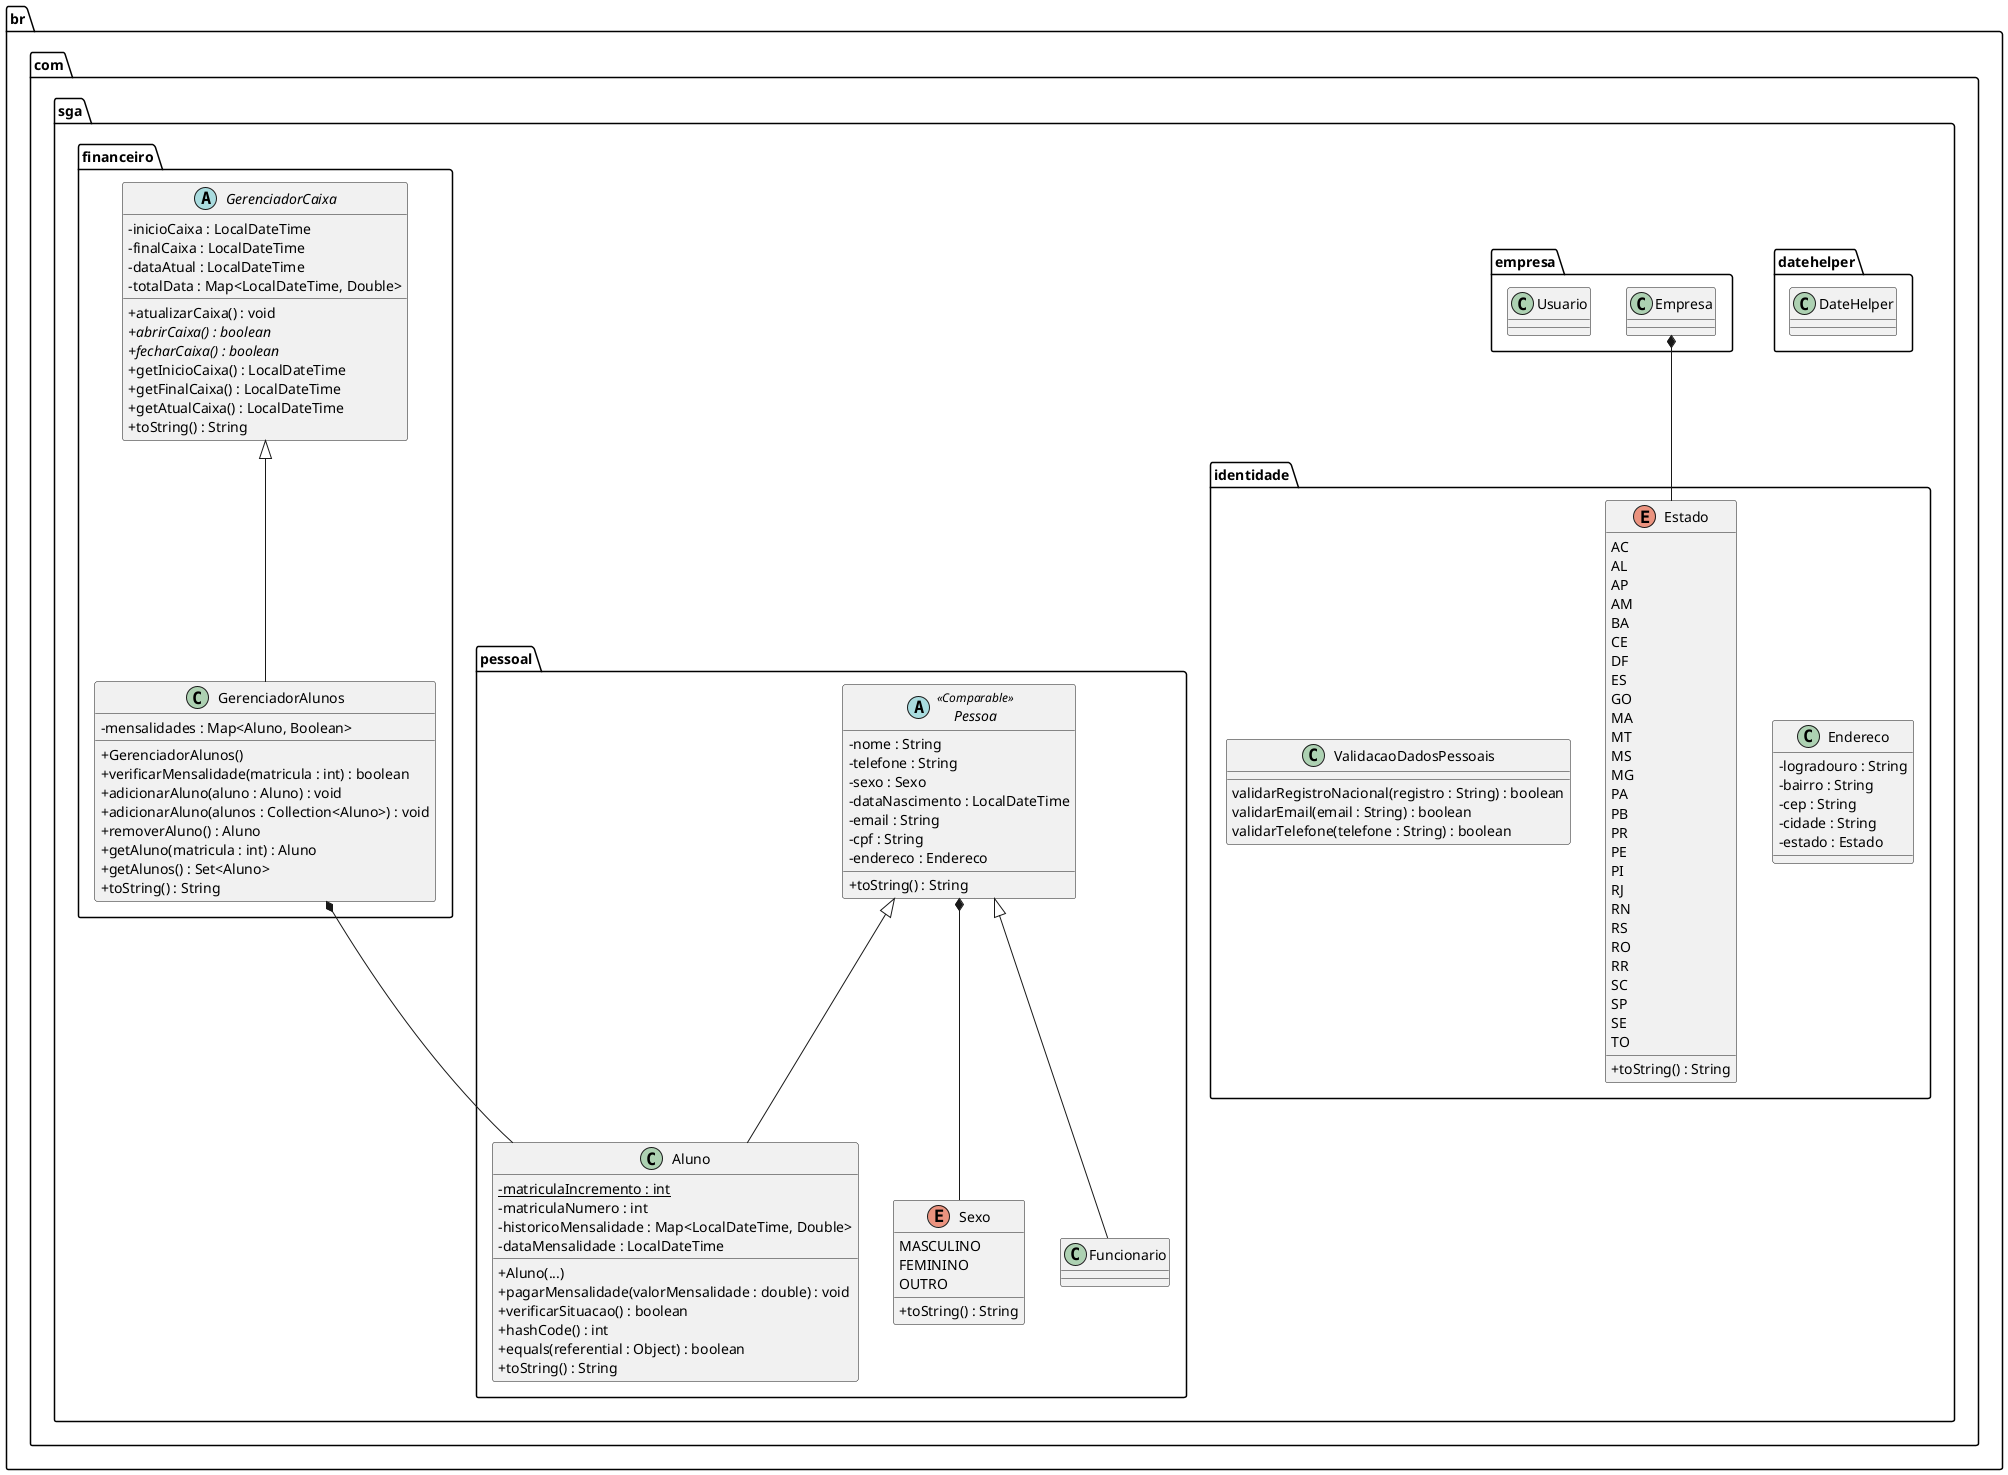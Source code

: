 /'
Diagrama UML do Sistema de Gerenciamento de Academias (SGA)
Manual: https://plantuml.com/class-diagram#a05971470d7fd711
'/
@startuml sga
skinparam classAttributeIconSize 0


package br.com.sga.datehelper <<Folder>> {

     class DateHelper {
          
     }
}

package br.com.sga.empresa <<Folder>> {
     class Empresa {
          
     }

     class Usuario {
          
     }
}

package br.com.sga.identidade <<Folder>> {

     class Endereco {
          -logradouro : String
          -bairro : String
          -cep : String
          -cidade : String
          -estado : Estado
     }

     enum Estado {
          AC
          AL
          AP
          AM
          BA
          CE
          DF
          ES
          GO
          MA
          MT
          MS
          MG
          PA
          PB
          PR
          PE
          PI
          RJ
          RN
          RS
          RO
          RR
          SC
          SP
          SE
          TO
          +toString() : String
     }

     class ValidacaoDadosPessoais {
          validarRegistroNacional(registro : String) : boolean
          validarEmail(email : String) : boolean
          validarTelefone(telefone : String) : boolean
     }

}
package br.com.sga.pessoal <<Folder>> {

     abstract class Pessoa <<Comparable>> {
          -nome : String
          -telefone : String
          -sexo : Sexo
          -dataNascimento : LocalDateTime
          -email : String
          -cpf : String
          -endereco : Endereco
          +toString() : String
     }

     class Funcionario extends Pessoa {

     }

     class Aluno extends Pessoa {
          {static} -matriculaIncremento : int
          -matriculaNumero : int
          -historicoMensalidade : Map<LocalDateTime, Double>
          -dataMensalidade : LocalDateTime
          +Aluno(...)
          +pagarMensalidade(valorMensalidade : double) : void
          +verificarSituacao() : boolean
          +hashCode() : int
          +equals(referential : Object) : boolean
          +toString() : String
     }

     enum Sexo {
          MASCULINO
          FEMININO
          OUTRO
          +toString() : String
     }
}

package br.com.sga.financeiro <<Folder>> {

     abstract class GerenciadorCaixa {
          -inicioCaixa : LocalDateTime
          -finalCaixa : LocalDateTime
          -dataAtual : LocalDateTime
          -totalData : Map<LocalDateTime, Double>
          +atualizarCaixa() : void
          {abstract} +abrirCaixa() : boolean
          {abstract} +fecharCaixa() : boolean
          +getInicioCaixa() : LocalDateTime
          +getFinalCaixa() : LocalDateTime
          +getAtualCaixa() : LocalDateTime
          +toString() : String
     }

     class GerenciadorAlunos extends GerenciadorCaixa {
          -mensalidades : Map<Aluno, Boolean>
          +GerenciadorAlunos()
          +verificarMensalidade(matricula : int) : boolean
          +adicionarAluno(aluno : Aluno) : void
          +adicionarAluno(alunos : Collection<Aluno>) : void
          +removerAluno() : Aluno
          +getAluno(matricula : int) : Aluno
          +getAlunos() : Set<Aluno>
          +toString() : String
     }
}

Pessoa *-- Sexo

GerenciadorAlunos *-- Aluno

Empresa *-- Estado

@enduml
